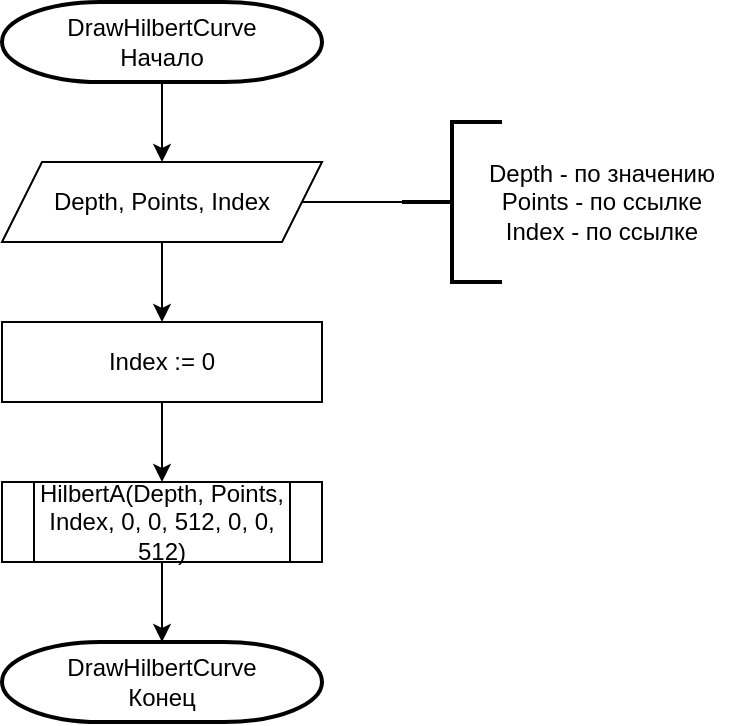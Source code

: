<mxfile version="26.0.8">
  <diagram id="C5RBs43oDa-KdzZeNtuy" name="Page-1">
    <mxGraphModel dx="664" dy="893" grid="1" gridSize="10" guides="1" tooltips="1" connect="1" arrows="1" fold="1" page="1" pageScale="1" pageWidth="827" pageHeight="1169" math="0" shadow="0">
      <root>
        <mxCell id="WIyWlLk6GJQsqaUBKTNV-0" />
        <mxCell id="WIyWlLk6GJQsqaUBKTNV-1" parent="WIyWlLk6GJQsqaUBKTNV-0" />
        <mxCell id="b0bZzZWMz8QFtLMg9tmF-6" value="" style="edgeStyle=orthogonalEdgeStyle;rounded=0;orthogonalLoop=1;jettySize=auto;html=1;" parent="WIyWlLk6GJQsqaUBKTNV-1" source="b0bZzZWMz8QFtLMg9tmF-0" target="b0bZzZWMz8QFtLMg9tmF-1" edge="1">
          <mxGeometry relative="1" as="geometry" />
        </mxCell>
        <mxCell id="b0bZzZWMz8QFtLMg9tmF-0" value="&lt;div&gt;DrawHilbertCurve&lt;/div&gt;Начало" style="strokeWidth=2;html=1;shape=mxgraph.flowchart.terminator;whiteSpace=wrap;" parent="WIyWlLk6GJQsqaUBKTNV-1" vertex="1">
          <mxGeometry x="320" y="40" width="160" height="40" as="geometry" />
        </mxCell>
        <mxCell id="mKjbJd1JOfiF9M0GR_Uv-2" value="" style="edgeStyle=orthogonalEdgeStyle;rounded=0;orthogonalLoop=1;jettySize=auto;html=1;" edge="1" parent="WIyWlLk6GJQsqaUBKTNV-1" source="b0bZzZWMz8QFtLMg9tmF-1" target="mKjbJd1JOfiF9M0GR_Uv-0">
          <mxGeometry relative="1" as="geometry" />
        </mxCell>
        <mxCell id="b0bZzZWMz8QFtLMg9tmF-1" value="Depth, Points, Index" style="shape=parallelogram;perimeter=parallelogramPerimeter;whiteSpace=wrap;html=1;fixedSize=1;" parent="WIyWlLk6GJQsqaUBKTNV-1" vertex="1">
          <mxGeometry x="320" y="120" width="160" height="40" as="geometry" />
        </mxCell>
        <mxCell id="b0bZzZWMz8QFtLMg9tmF-2" value="" style="strokeWidth=2;html=1;shape=mxgraph.flowchart.annotation_2;align=left;labelPosition=right;pointerEvents=1;" parent="WIyWlLk6GJQsqaUBKTNV-1" vertex="1">
          <mxGeometry x="520" y="100" width="50" height="80" as="geometry" />
        </mxCell>
        <mxCell id="b0bZzZWMz8QFtLMg9tmF-3" value="" style="endArrow=none;html=1;rounded=0;exitX=1;exitY=0.5;exitDx=0;exitDy=0;entryX=0;entryY=0.5;entryDx=0;entryDy=0;entryPerimeter=0;" parent="WIyWlLk6GJQsqaUBKTNV-1" source="b0bZzZWMz8QFtLMg9tmF-1" target="b0bZzZWMz8QFtLMg9tmF-2" edge="1">
          <mxGeometry width="50" height="50" relative="1" as="geometry">
            <mxPoint x="440" y="130" as="sourcePoint" />
            <mxPoint x="490" y="80" as="targetPoint" />
          </mxGeometry>
        </mxCell>
        <mxCell id="b0bZzZWMz8QFtLMg9tmF-5" value="Depth - по значению&lt;div&gt;Points - по ссылке&lt;/div&gt;&lt;div&gt;Index - по ссылке&lt;/div&gt;" style="text;html=1;align=center;verticalAlign=middle;whiteSpace=wrap;rounded=0;" parent="WIyWlLk6GJQsqaUBKTNV-1" vertex="1">
          <mxGeometry x="550" y="125" width="140" height="30" as="geometry" />
        </mxCell>
        <mxCell id="b0bZzZWMz8QFtLMg9tmF-7" value="&lt;div&gt;DrawHilbertCurve&lt;/div&gt;Конец" style="strokeWidth=2;html=1;shape=mxgraph.flowchart.terminator;whiteSpace=wrap;" parent="WIyWlLk6GJQsqaUBKTNV-1" vertex="1">
          <mxGeometry x="320" y="360" width="160" height="40" as="geometry" />
        </mxCell>
        <mxCell id="mKjbJd1JOfiF9M0GR_Uv-3" value="" style="edgeStyle=orthogonalEdgeStyle;rounded=0;orthogonalLoop=1;jettySize=auto;html=1;" edge="1" parent="WIyWlLk6GJQsqaUBKTNV-1" source="mKjbJd1JOfiF9M0GR_Uv-0" target="mKjbJd1JOfiF9M0GR_Uv-1">
          <mxGeometry relative="1" as="geometry" />
        </mxCell>
        <mxCell id="mKjbJd1JOfiF9M0GR_Uv-0" value="Index := 0" style="rounded=0;whiteSpace=wrap;html=1;" vertex="1" parent="WIyWlLk6GJQsqaUBKTNV-1">
          <mxGeometry x="320" y="200" width="160" height="40" as="geometry" />
        </mxCell>
        <mxCell id="mKjbJd1JOfiF9M0GR_Uv-4" value="" style="edgeStyle=orthogonalEdgeStyle;rounded=0;orthogonalLoop=1;jettySize=auto;html=1;" edge="1" parent="WIyWlLk6GJQsqaUBKTNV-1" source="mKjbJd1JOfiF9M0GR_Uv-1" target="b0bZzZWMz8QFtLMg9tmF-7">
          <mxGeometry relative="1" as="geometry" />
        </mxCell>
        <mxCell id="mKjbJd1JOfiF9M0GR_Uv-1" value="HilbertA(Depth, Points, Index, 0, 0, 512, 0, 0, 512)" style="shape=process;whiteSpace=wrap;html=1;backgroundOutline=1;" vertex="1" parent="WIyWlLk6GJQsqaUBKTNV-1">
          <mxGeometry x="320" y="280" width="160" height="40" as="geometry" />
        </mxCell>
      </root>
    </mxGraphModel>
  </diagram>
</mxfile>
